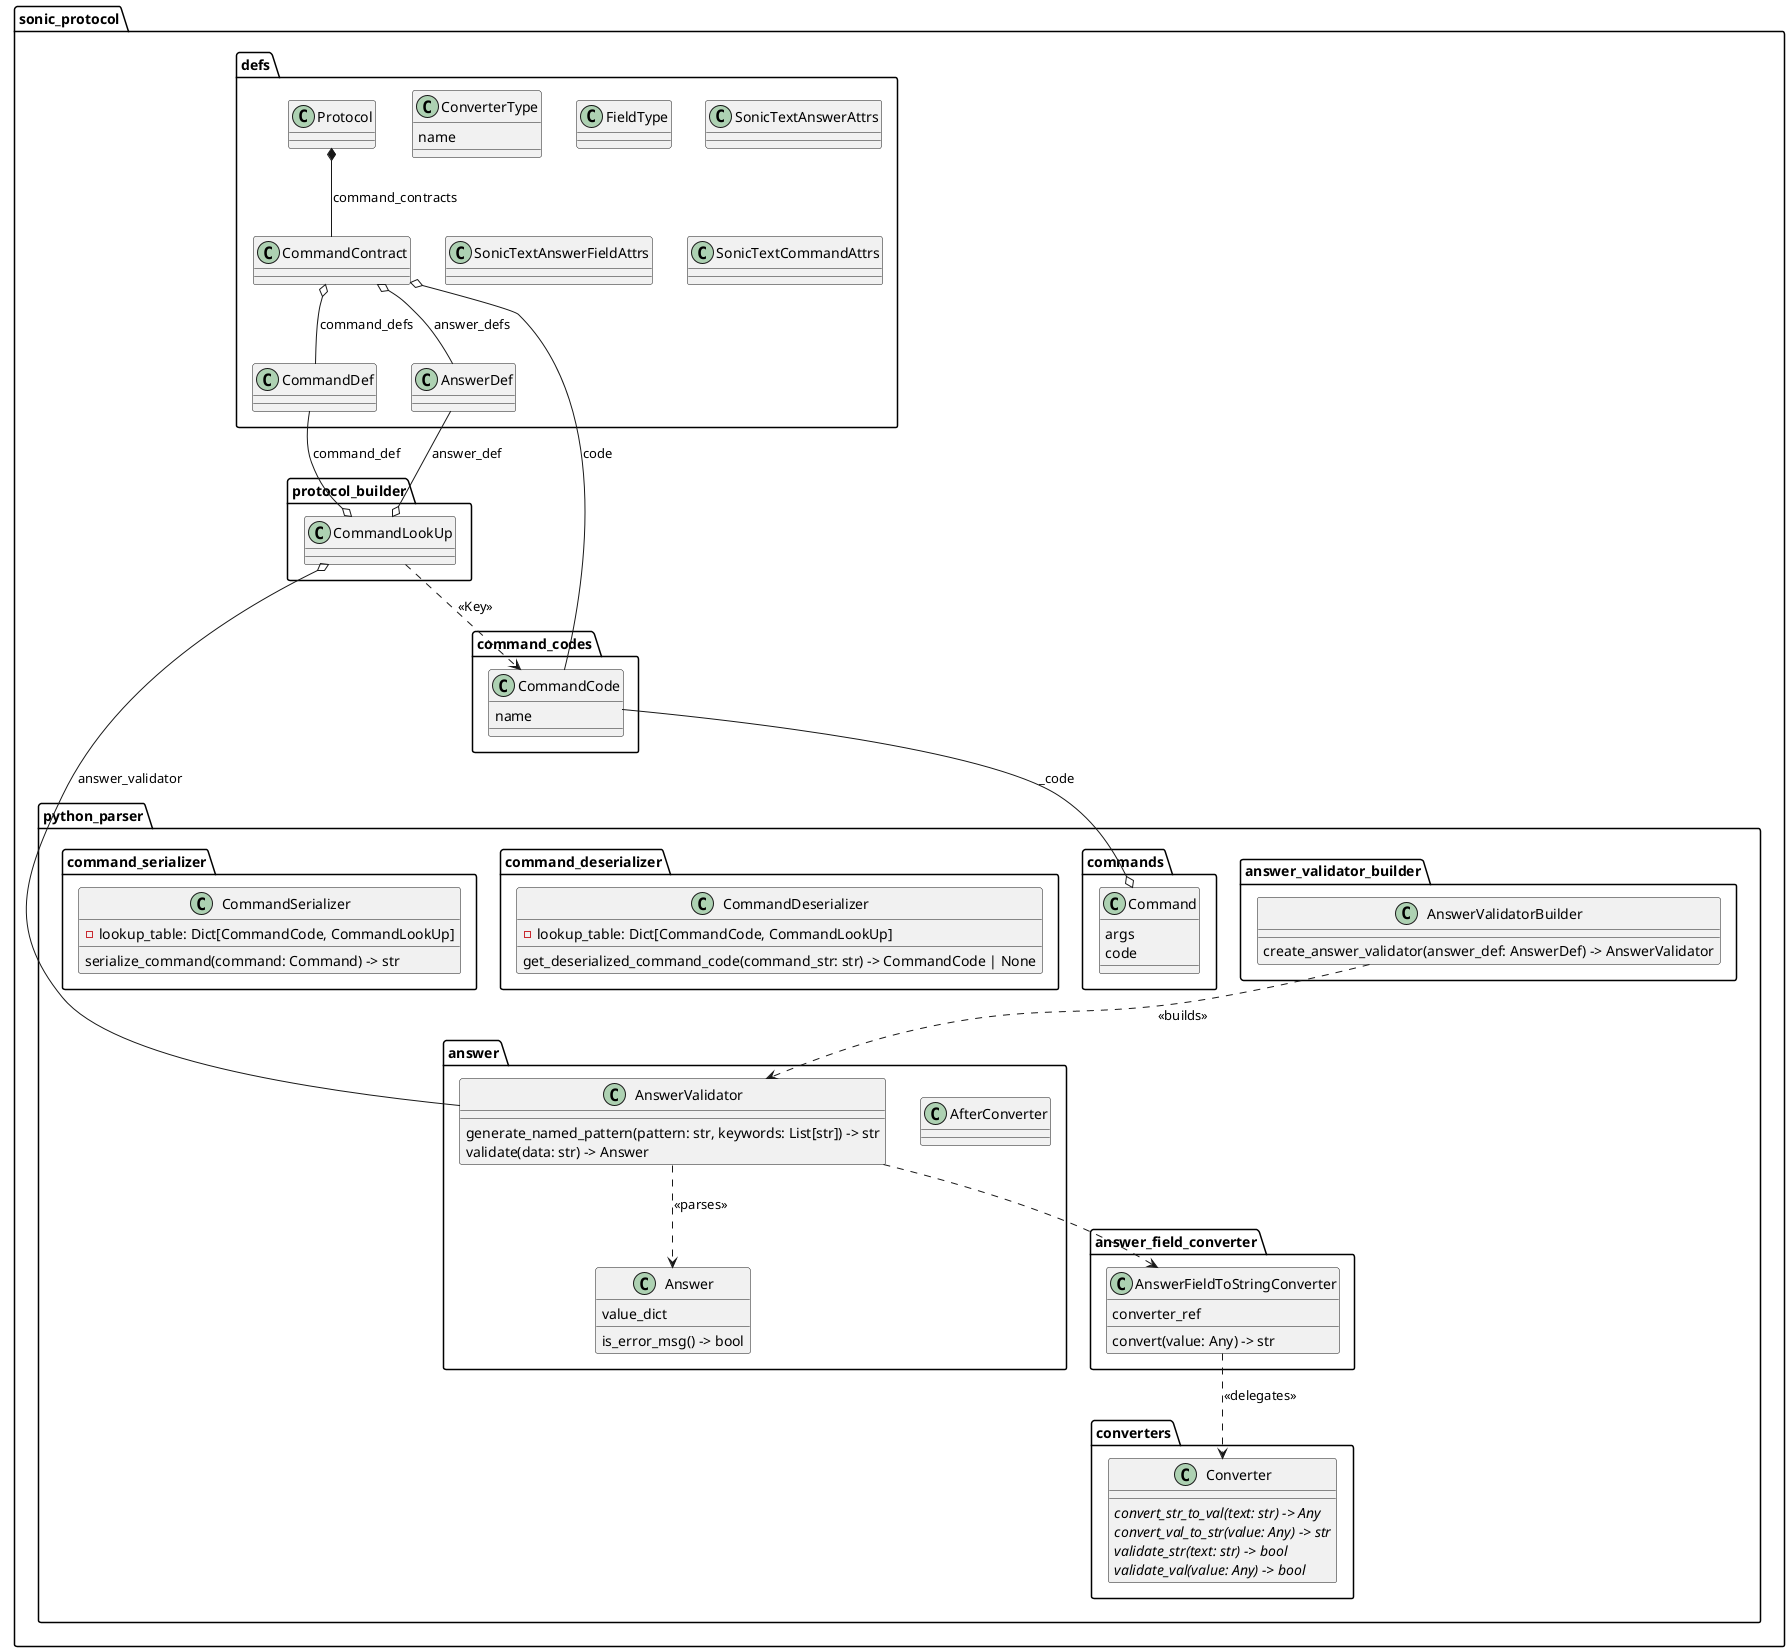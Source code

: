 @startuml classes_sonic_protocol
set separator . 
top to bottom direction


package sonic_protocol.defs {
  class "CommandContract"  {
  }
  class "CommandDef" {
  }
  class "ConverterType"  {
    name
  }
  class "FieldType" {
  }
  class "Protocol" {
  }
  class "SonicTextAnswerAttrs" {
  }
  class "SonicTextAnswerFieldAttrs" {
  }
  class "SonicTextCommandAttrs" {
  }

  Protocol *-- CommandContract : command_contracts
  CommandContract o-- CommandDef : command_defs
  CommandContract o-- AnswerDef : answer_defs
  CommandContract o-- sonic_protocol.command_codes.CommandCode : code
}

class "AfterConverter" as sonic_protocol.python_parser.answer.AfterConverter {
}
class "Answer" as sonic_protocol.python_parser.answer.Answer {
  value_dict
  is_error_msg() -> bool
}
class "AnswerFieldToStringConverter" as sonic_protocol.python_parser.answer_field_converter.AnswerFieldToStringConverter {
  converter_ref
  convert(value: Any) -> str
}
class "AnswerValidator" as sonic_protocol.python_parser.answer.AnswerValidator {
  generate_named_pattern(pattern: str, keywords: List[str]) -> str
  validate(data: str) -> Answer
}
class "AnswerValidatorBuilder" as sonic_protocol.python_parser.answer_validator_builder.AnswerValidatorBuilder {
  create_answer_validator(answer_def: AnswerDef) -> AnswerValidator
}
class "Command" as sonic_protocol.python_parser.commands.Command {
  args
  code
}
class "CommandCode" as sonic_protocol.command_codes.CommandCode {
  name
}

class "CommandDeserializer" as sonic_protocol.python_parser.command_deserializer.CommandDeserializer {
  - lookup_table: Dict[CommandCode, CommandLookUp]
  get_deserialized_command_code(command_str: str) -> CommandCode | None
}

class "CommandSerializer" as sonic_protocol.python_parser.command_serializer.CommandSerializer {
  - lookup_table: Dict[CommandCode, CommandLookUp]
  serialize_command(command: Command) -> str
}

class "CommandLookUp" as sonic_protocol.protocol_builder.CommandLookUp {
}

class "Converter" as sonic_protocol.python_parser.converters.Converter {
  {abstract}convert_str_to_val(text: str) -> Any
  {abstract}convert_val_to_str(value: Any) -> str
  {abstract}validate_str(text: str) -> bool
  {abstract}validate_val(value: Any) -> bool
}


sonic_protocol.python_parser.answer.AnswerValidator ..> sonic_protocol.python_parser.answer.Answer : <<parses>>

sonic_protocol.command_codes.CommandCode --o sonic_protocol.python_parser.commands.Command : _code

sonic_protocol.protocol_builder.CommandLookUp ..> CommandCode: <<Key>>
sonic_protocol.protocol_builder.CommandLookUp o-u- CommandDef: command_def
sonic_protocol.protocol_builder.CommandLookUp o-u- AnswerDef: answer_def
sonic_protocol.protocol_builder.CommandLookUp o-- sonic_protocol.python_parser.answer.AnswerValidator: answer_validator

sonic_protocol.python_parser.answer_field_converter.AnswerFieldToStringConverter ..> sonic_protocol.python_parser.converters.Converter : <<delegates>>
sonic_protocol.python_parser.answer.AnswerValidator ..> sonic_protocol.python_parser.answer_field_converter.AnswerFieldToStringConverter

sonic_protocol.python_parser.answer_validator_builder.AnswerValidatorBuilder ..> sonic_protocol.python_parser.answer.AnswerValidator : <<builds>>

@enduml
